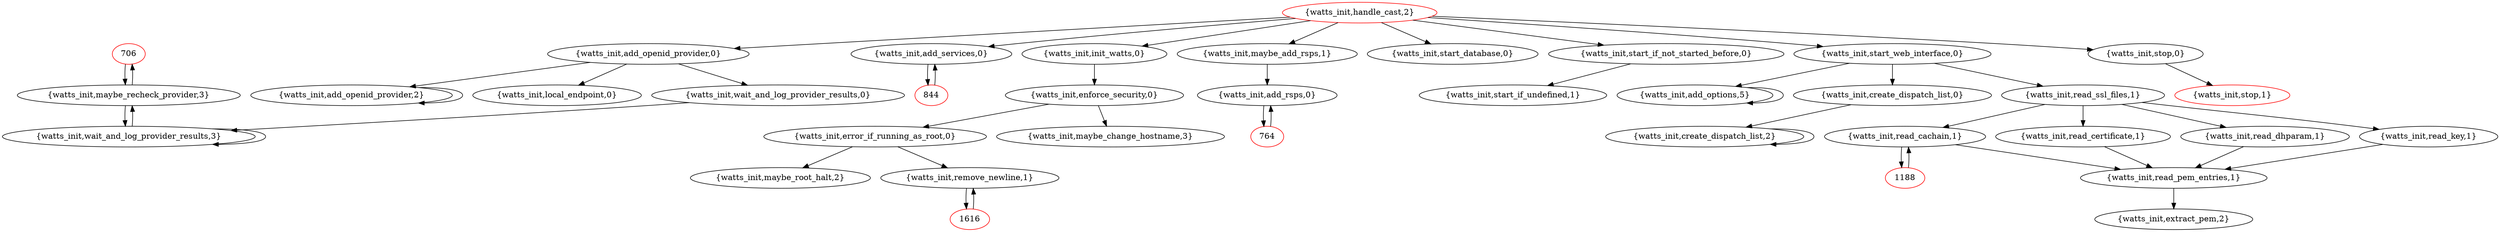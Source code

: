 digraph CG {"706" [width=0.550000 heigth=0.400000 color=red ];
"764" [width=0.550000 heigth=0.400000 color=red ];
"844" [width=0.550000 heigth=0.400000 color=red ];
"1188" [width=0.550000 heigth=0.400000 color=red ];
"1616" [width=0.550000 heigth=0.400000 color=red ];
"{watts_init,add_openid_provider,0}" [width=3.300000 heigth=0.400000 ];
"{watts_init,add_openid_provider,2}" [width=3.300000 heigth=0.400000 ];
"{watts_init,add_options,5}" [width=2.750000 heigth=0.400000 ];
"{watts_init,add_rsps,0}" [width=2.200000 heigth=0.400000 ];
"{watts_init,add_services,0}" [width=2.750000 heigth=0.400000 ];
"{watts_init,create_dispatch_list,0}" [width=3.300000 heigth=0.400000 ];
"{watts_init,create_dispatch_list,2}" [width=3.300000 heigth=0.400000 ];
"{watts_init,enforce_security,0}" [width=2.750000 heigth=0.400000 ];
"{watts_init,error_if_running_as_root,0}" [width=3.300000 heigth=0.400000 ];
"{watts_init,extract_pem,2}" [width=2.750000 heigth=0.400000 ];
"{watts_init,handle_cast,2}" [width=2.750000 heigth=0.400000 color=red ];
"{watts_init,init_watts,0}" [width=2.200000 heigth=0.400000 ];
"{watts_init,local_endpoint,0}" [width=2.750000 heigth=0.400000 ];
"{watts_init,maybe_add_rsps,1}" [width=2.750000 heigth=0.400000 ];
"{watts_init,maybe_change_hostname,3}" [width=3.300000 heigth=0.400000 ];
"{watts_init,maybe_recheck_provider,3}" [width=3.300000 heigth=0.400000 ];
"{watts_init,maybe_root_halt,2}" [width=2.750000 heigth=0.400000 ];
"{watts_init,read_cachain,1}" [width=2.750000 heigth=0.400000 ];
"{watts_init,read_certificate,1}" [width=2.750000 heigth=0.400000 ];
"{watts_init,read_dhparam,1}" [width=2.750000 heigth=0.400000 ];
"{watts_init,read_key,1}" [width=2.200000 heigth=0.400000 ];
"{watts_init,read_pem_entries,1}" [width=2.750000 heigth=0.400000 ];
"{watts_init,read_ssl_files,1}" [width=2.750000 heigth=0.400000 ];
"{watts_init,remove_newline,1}" [width=2.750000 heigth=0.400000 ];
"{watts_init,start_database,0}" [width=2.750000 heigth=0.400000 ];
"{watts_init,start_if_not_started_before,0}" [width=3.850000 heigth=0.400000 ];
"{watts_init,start_if_undefined,1}" [width=3.300000 heigth=0.400000 ];
"{watts_init,start_web_interface,0}" [width=3.300000 heigth=0.400000 ];
"{watts_init,stop,0}" [width=2.200000 heigth=0.400000 ];
"{watts_init,stop,1}" [width=2.200000 heigth=0.400000 color=red ];
"{watts_init,wait_and_log_provider_results,0}" [width=3.850000 heigth=0.400000 ];
"{watts_init,wait_and_log_provider_results,3}" [width=3.850000 heigth=0.400000 ];
"{watts_init,start_web_interface,0}" -> "{watts_init,create_dispatch_list,0}" [];
"{watts_init,handle_cast,2}" -> "{watts_init,start_if_not_started_before,0}" [];
"844" -> "{watts_init,add_services,0}" [];
"{watts_init,read_ssl_files,1}" -> "{watts_init,read_certificate,1}" [];
"{watts_init,read_cachain,1}" -> "{watts_init,read_pem_entries,1}" [];
"{watts_init,start_if_not_started_before,0}" -> "{watts_init,start_if_undefined,1}" [];
"{watts_init,remove_newline,1}" -> "1616" [];
"{watts_init,handle_cast,2}" -> "{watts_init,start_database,0}" [];
"{watts_init,wait_and_log_provider_results,0}" -> "{watts_init,wait_and_log_provider_results,3}" [];
"{watts_init,handle_cast,2}" -> "{watts_init,maybe_add_rsps,1}" [];
"{watts_init,create_dispatch_list,0}" -> "{watts_init,create_dispatch_list,2}" [];
"{watts_init,wait_and_log_provider_results,3}" -> "{watts_init,maybe_recheck_provider,3}" [];
"{watts_init,handle_cast,2}" -> "{watts_init,stop,0}" [];
"{watts_init,error_if_running_as_root,0}" -> "{watts_init,remove_newline,1}" [];
"{watts_init,add_openid_provider,0}" -> "{watts_init,add_openid_provider,2}" [];
"{watts_init,enforce_security,0}" -> "{watts_init,error_if_running_as_root,0}" [];
"{watts_init,add_options,5}" -> "{watts_init,add_options,5}" [];
"{watts_init,handle_cast,2}" -> "{watts_init,init_watts,0}" [];
"{watts_init,start_web_interface,0}" -> "{watts_init,read_ssl_files,1}" [];
"{watts_init,maybe_recheck_provider,3}" -> "706" [];
"{watts_init,read_key,1}" -> "{watts_init,read_pem_entries,1}" [];
"{watts_init,read_ssl_files,1}" -> "{watts_init,read_cachain,1}" [];
"{watts_init,maybe_recheck_provider,3}" -> "{watts_init,wait_and_log_provider_results,3}" [];
"{watts_init,read_dhparam,1}" -> "{watts_init,read_pem_entries,1}" [];
"{watts_init,add_services,0}" -> "844" [];
"{watts_init,add_openid_provider,0}" -> "{watts_init,wait_and_log_provider_results,0}" [];
"{watts_init,read_cachain,1}" -> "1188" [];
"{watts_init,handle_cast,2}" -> "{watts_init,start_web_interface,0}" [];
"{watts_init,read_ssl_files,1}" -> "{watts_init,read_key,1}" [];
"{watts_init,stop,0}" -> "{watts_init,stop,1}" [];
"1616" -> "{watts_init,remove_newline,1}" [];
"{watts_init,handle_cast,2}" -> "{watts_init,add_services,0}" [];
"{watts_init,handle_cast,2}" -> "{watts_init,add_openid_provider,0}" [];
"{watts_init,error_if_running_as_root,0}" -> "{watts_init,maybe_root_halt,2}" [];
"764" -> "{watts_init,add_rsps,0}" [];
"{watts_init,enforce_security,0}" -> "{watts_init,maybe_change_hostname,3}" [];
"{watts_init,create_dispatch_list,2}" -> "{watts_init,create_dispatch_list,2}" [];
"{watts_init,read_certificate,1}" -> "{watts_init,read_pem_entries,1}" [];
"{watts_init,read_ssl_files,1}" -> "{watts_init,read_dhparam,1}" [];
"{watts_init,add_rsps,0}" -> "764" [];
"706" -> "{watts_init,maybe_recheck_provider,3}" [];
"{watts_init,maybe_add_rsps,1}" -> "{watts_init,add_rsps,0}" [];
"{watts_init,add_openid_provider,0}" -> "{watts_init,local_endpoint,0}" [];
"{watts_init,read_pem_entries,1}" -> "{watts_init,extract_pem,2}" [];
"{watts_init,start_web_interface,0}" -> "{watts_init,add_options,5}" [];
"{watts_init,init_watts,0}" -> "{watts_init,enforce_security,0}" [];
"{watts_init,wait_and_log_provider_results,3}" -> "{watts_init,wait_and_log_provider_results,3}" [];
"1188" -> "{watts_init,read_cachain,1}" [];
"{watts_init,add_openid_provider,2}" -> "{watts_init,add_openid_provider,2}" [];
graph [CG=CG]}